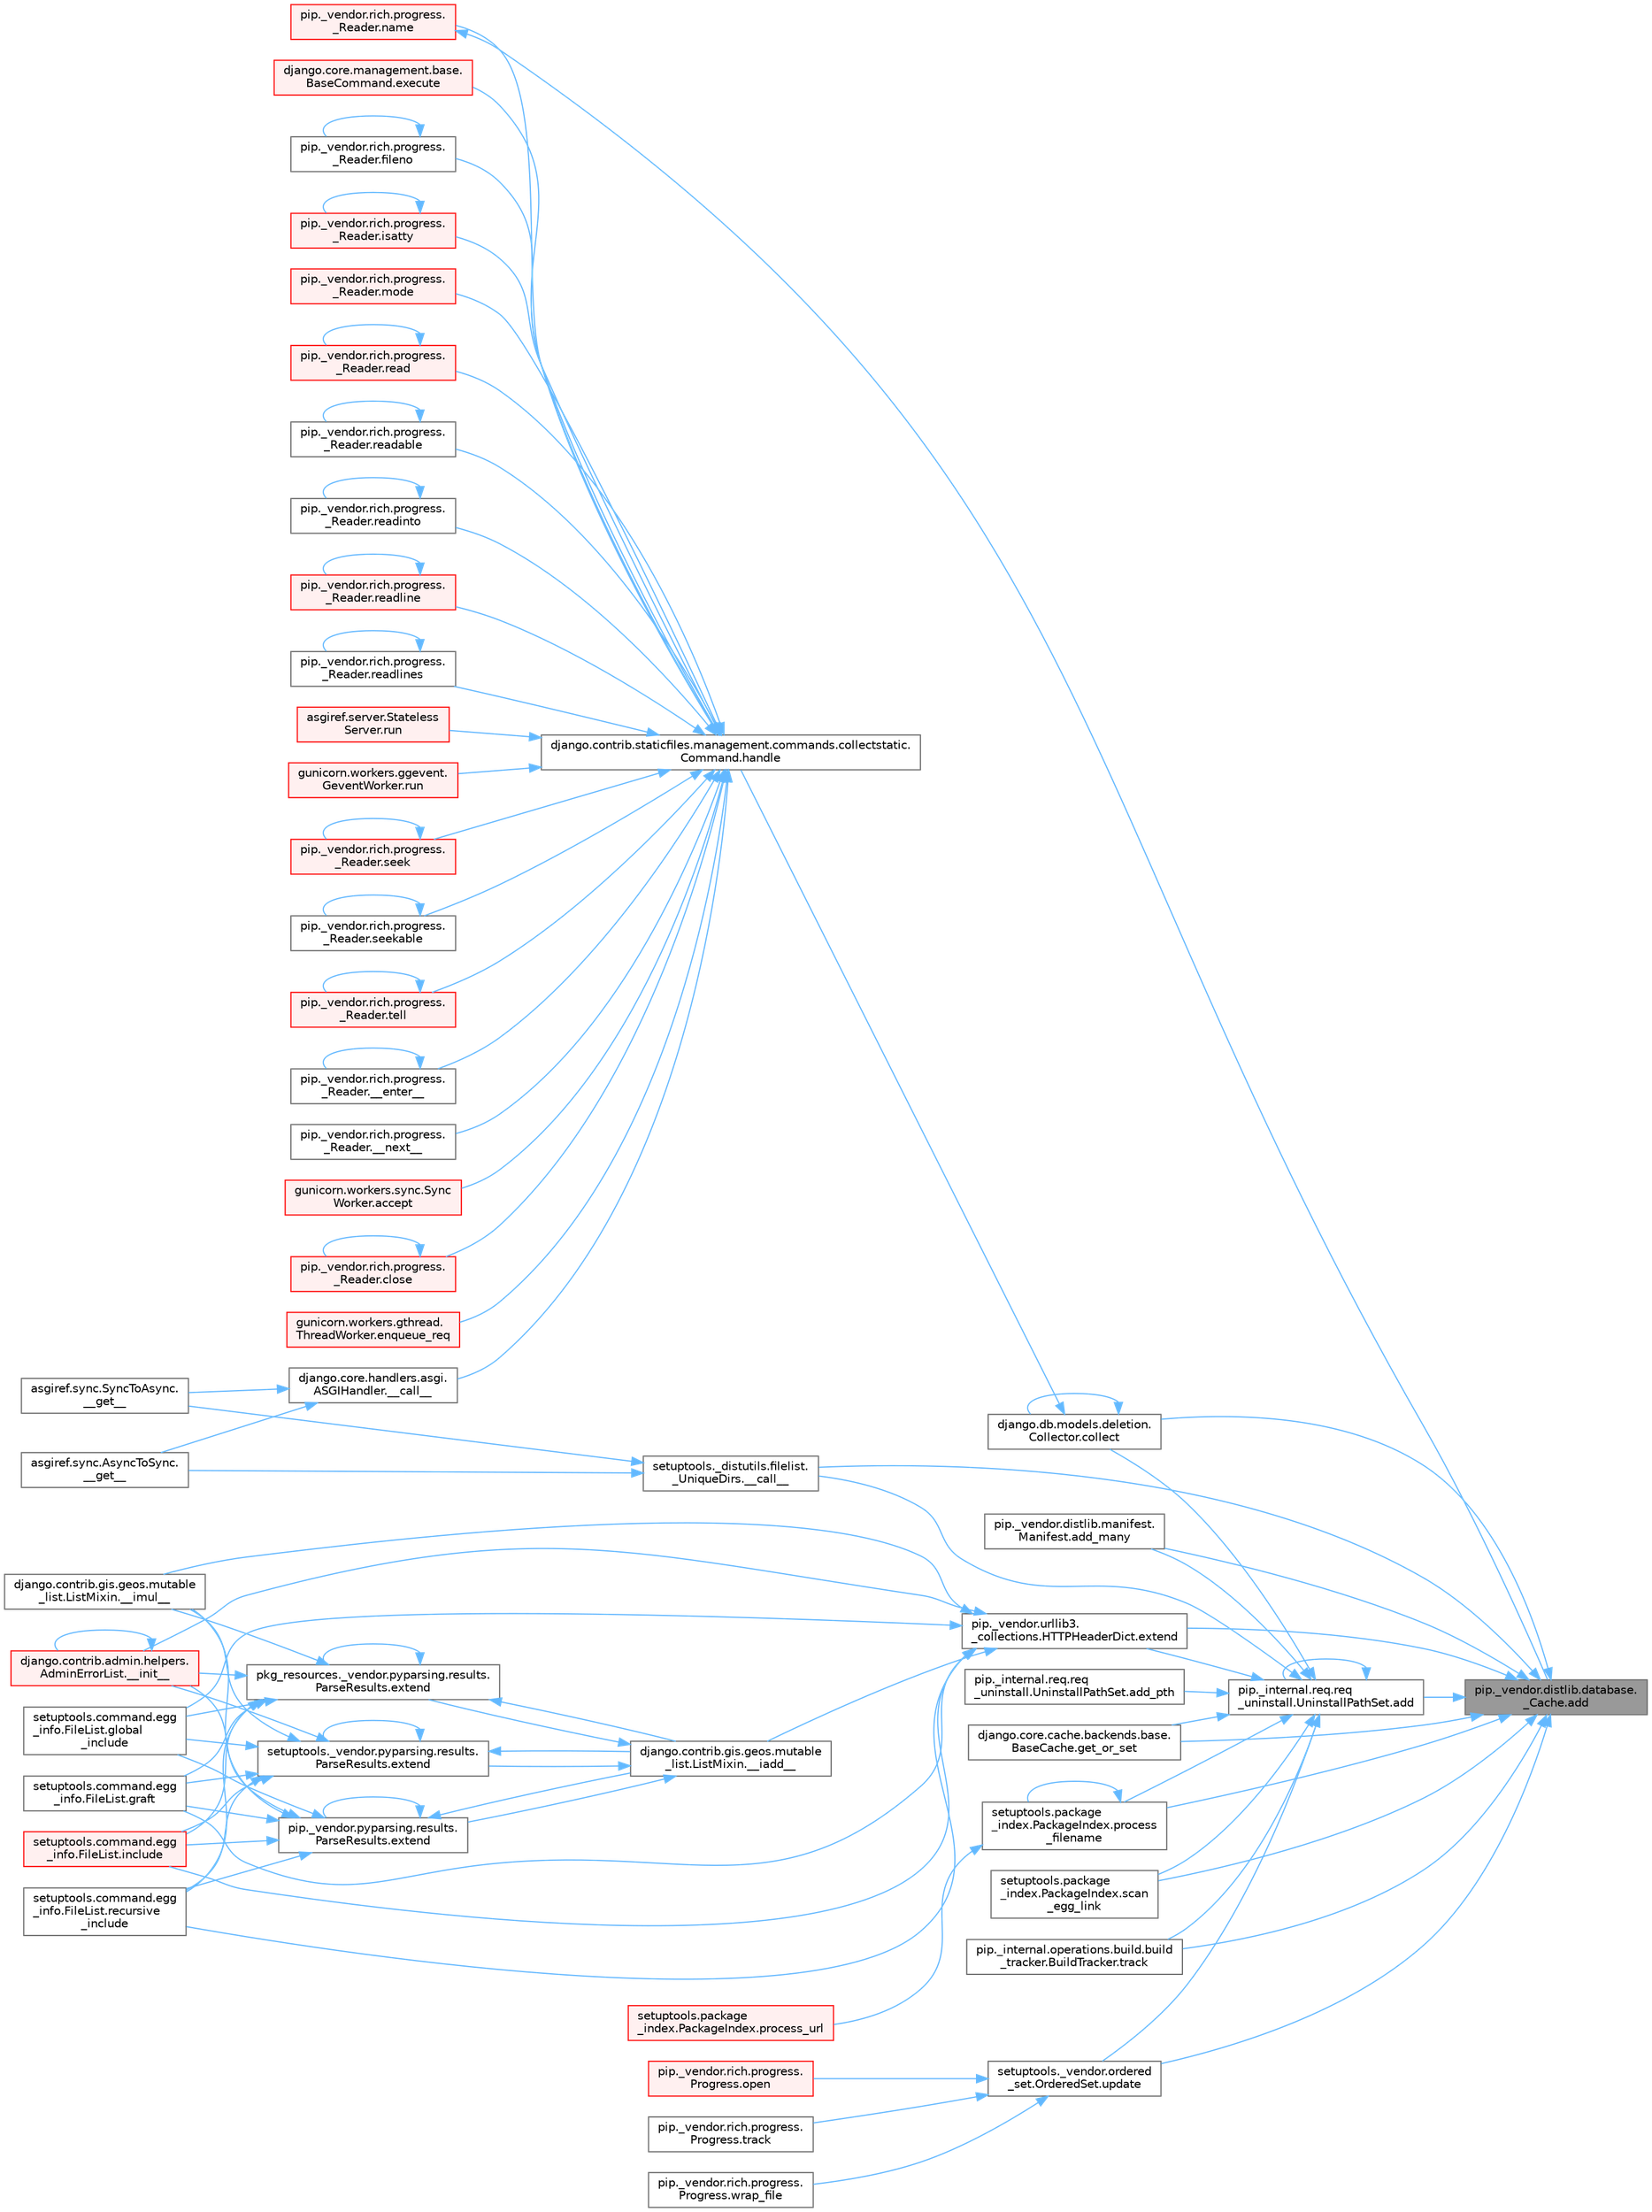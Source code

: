 digraph "pip._vendor.distlib.database._Cache.add"
{
 // LATEX_PDF_SIZE
  bgcolor="transparent";
  edge [fontname=Helvetica,fontsize=10,labelfontname=Helvetica,labelfontsize=10];
  node [fontname=Helvetica,fontsize=10,shape=box,height=0.2,width=0.4];
  rankdir="RL";
  Node1 [id="Node000001",label="pip._vendor.distlib.database.\l_Cache.add",height=0.2,width=0.4,color="gray40", fillcolor="grey60", style="filled", fontcolor="black",tooltip=" "];
  Node1 -> Node2 [id="edge1_Node000001_Node000002",dir="back",color="steelblue1",style="solid",tooltip=" "];
  Node2 [id="Node000002",label="setuptools._distutils.filelist.\l_UniqueDirs.__call__",height=0.2,width=0.4,color="grey40", fillcolor="white", style="filled",URL="$classsetuptools_1_1__distutils_1_1filelist_1_1___unique_dirs.html#ae93f93be227a359a5acb33f43588be38",tooltip=" "];
  Node2 -> Node3 [id="edge2_Node000002_Node000003",dir="back",color="steelblue1",style="solid",tooltip=" "];
  Node3 [id="Node000003",label="asgiref.sync.AsyncToSync.\l__get__",height=0.2,width=0.4,color="grey40", fillcolor="white", style="filled",URL="$classasgiref_1_1sync_1_1_async_to_sync.html#a23e9ef7a73da98dad9e3f4e65846969b",tooltip=" "];
  Node2 -> Node4 [id="edge3_Node000002_Node000004",dir="back",color="steelblue1",style="solid",tooltip=" "];
  Node4 [id="Node000004",label="asgiref.sync.SyncToAsync.\l__get__",height=0.2,width=0.4,color="grey40", fillcolor="white", style="filled",URL="$classasgiref_1_1sync_1_1_sync_to_async.html#aebdfbe3f01079a529fd2f39810597381",tooltip=" "];
  Node1 -> Node5 [id="edge4_Node000001_Node000005",dir="back",color="steelblue1",style="solid",tooltip=" "];
  Node5 [id="Node000005",label="pip._internal.req.req\l_uninstall.UninstallPathSet.add",height=0.2,width=0.4,color="grey40", fillcolor="white", style="filled",URL="$classpip_1_1__internal_1_1req_1_1req__uninstall_1_1_uninstall_path_set.html#ad34a919f45b9c89e6b0d59ec0d24ba4c",tooltip=" "];
  Node5 -> Node2 [id="edge5_Node000005_Node000002",dir="back",color="steelblue1",style="solid",tooltip=" "];
  Node5 -> Node5 [id="edge6_Node000005_Node000005",dir="back",color="steelblue1",style="solid",tooltip=" "];
  Node5 -> Node6 [id="edge7_Node000005_Node000006",dir="back",color="steelblue1",style="solid",tooltip=" "];
  Node6 [id="Node000006",label="pip._vendor.distlib.manifest.\lManifest.add_many",height=0.2,width=0.4,color="grey40", fillcolor="white", style="filled",URL="$classpip_1_1__vendor_1_1distlib_1_1manifest_1_1_manifest.html#aedd3a1430fdbbc656b0c203b798ad944",tooltip=" "];
  Node5 -> Node7 [id="edge8_Node000005_Node000007",dir="back",color="steelblue1",style="solid",tooltip=" "];
  Node7 [id="Node000007",label="pip._internal.req.req\l_uninstall.UninstallPathSet.add_pth",height=0.2,width=0.4,color="grey40", fillcolor="white", style="filled",URL="$classpip_1_1__internal_1_1req_1_1req__uninstall_1_1_uninstall_path_set.html#acb8c02978237383b83ebcb96f5892418",tooltip=" "];
  Node5 -> Node8 [id="edge9_Node000005_Node000008",dir="back",color="steelblue1",style="solid",tooltip=" "];
  Node8 [id="Node000008",label="django.db.models.deletion.\lCollector.collect",height=0.2,width=0.4,color="grey40", fillcolor="white", style="filled",URL="$classdjango_1_1db_1_1models_1_1deletion_1_1_collector.html#ae6d2a061dcb129755a51ced6ab45edad",tooltip=" "];
  Node8 -> Node8 [id="edge10_Node000008_Node000008",dir="back",color="steelblue1",style="solid",tooltip=" "];
  Node8 -> Node9 [id="edge11_Node000008_Node000009",dir="back",color="steelblue1",style="solid",tooltip=" "];
  Node9 [id="Node000009",label="django.contrib.staticfiles.management.commands.collectstatic.\lCommand.handle",height=0.2,width=0.4,color="grey40", fillcolor="white", style="filled",URL="$classdjango_1_1contrib_1_1staticfiles_1_1management_1_1commands_1_1collectstatic_1_1_command.html#a77042fe151f5e5c26990bdd187c9f21e",tooltip=" "];
  Node9 -> Node10 [id="edge12_Node000009_Node000010",dir="back",color="steelblue1",style="solid",tooltip=" "];
  Node10 [id="Node000010",label="django.core.handlers.asgi.\lASGIHandler.__call__",height=0.2,width=0.4,color="grey40", fillcolor="white", style="filled",URL="$classdjango_1_1core_1_1handlers_1_1asgi_1_1_a_s_g_i_handler.html#a22b4781bb9089ff078a3e64dd2f48dce",tooltip=" "];
  Node10 -> Node3 [id="edge13_Node000010_Node000003",dir="back",color="steelblue1",style="solid",tooltip=" "];
  Node10 -> Node4 [id="edge14_Node000010_Node000004",dir="back",color="steelblue1",style="solid",tooltip=" "];
  Node9 -> Node11 [id="edge15_Node000009_Node000011",dir="back",color="steelblue1",style="solid",tooltip=" "];
  Node11 [id="Node000011",label="pip._vendor.rich.progress.\l_Reader.__enter__",height=0.2,width=0.4,color="grey40", fillcolor="white", style="filled",URL="$classpip_1_1__vendor_1_1rich_1_1progress_1_1___reader.html#a9c3bb756d7d5d66aa484c6d25fef6d8a",tooltip=" "];
  Node11 -> Node11 [id="edge16_Node000011_Node000011",dir="back",color="steelblue1",style="solid",tooltip=" "];
  Node9 -> Node12 [id="edge17_Node000009_Node000012",dir="back",color="steelblue1",style="solid",tooltip=" "];
  Node12 [id="Node000012",label="pip._vendor.rich.progress.\l_Reader.__next__",height=0.2,width=0.4,color="grey40", fillcolor="white", style="filled",URL="$classpip_1_1__vendor_1_1rich_1_1progress_1_1___reader.html#a9434dfa9ada5623d6fb72996bf354ffe",tooltip=" "];
  Node9 -> Node13 [id="edge18_Node000009_Node000013",dir="back",color="steelblue1",style="solid",tooltip=" "];
  Node13 [id="Node000013",label="gunicorn.workers.sync.Sync\lWorker.accept",height=0.2,width=0.4,color="red", fillcolor="#FFF0F0", style="filled",URL="$classgunicorn_1_1workers_1_1sync_1_1_sync_worker.html#a9b2f1e8d68bbd5233578ace2685952b3",tooltip=" "];
  Node9 -> Node17 [id="edge19_Node000009_Node000017",dir="back",color="steelblue1",style="solid",tooltip=" "];
  Node17 [id="Node000017",label="pip._vendor.rich.progress.\l_Reader.close",height=0.2,width=0.4,color="red", fillcolor="#FFF0F0", style="filled",URL="$classpip_1_1__vendor_1_1rich_1_1progress_1_1___reader.html#a6c0b1964d885972a97a12a9ac01d23e8",tooltip=" "];
  Node17 -> Node17 [id="edge20_Node000017_Node000017",dir="back",color="steelblue1",style="solid",tooltip=" "];
  Node9 -> Node976 [id="edge21_Node000009_Node000976",dir="back",color="steelblue1",style="solid",tooltip=" "];
  Node976 [id="Node000976",label="gunicorn.workers.gthread.\lThreadWorker.enqueue_req",height=0.2,width=0.4,color="red", fillcolor="#FFF0F0", style="filled",URL="$classgunicorn_1_1workers_1_1gthread_1_1_thread_worker.html#a8d2981740d79747639e152d9e9632964",tooltip=" "];
  Node9 -> Node973 [id="edge22_Node000009_Node000973",dir="back",color="steelblue1",style="solid",tooltip=" "];
  Node973 [id="Node000973",label="django.core.management.base.\lBaseCommand.execute",height=0.2,width=0.4,color="red", fillcolor="#FFF0F0", style="filled",URL="$classdjango_1_1core_1_1management_1_1base_1_1_base_command.html#a5621c1fb51be6a2deff6777d90c25ee0",tooltip=" "];
  Node9 -> Node979 [id="edge23_Node000009_Node000979",dir="back",color="steelblue1",style="solid",tooltip=" "];
  Node979 [id="Node000979",label="pip._vendor.rich.progress.\l_Reader.fileno",height=0.2,width=0.4,color="grey40", fillcolor="white", style="filled",URL="$classpip_1_1__vendor_1_1rich_1_1progress_1_1___reader.html#a5fae85546bcfb15e2144c108bb31b59c",tooltip=" "];
  Node979 -> Node979 [id="edge24_Node000979_Node000979",dir="back",color="steelblue1",style="solid",tooltip=" "];
  Node9 -> Node980 [id="edge25_Node000009_Node000980",dir="back",color="steelblue1",style="solid",tooltip=" "];
  Node980 [id="Node000980",label="pip._vendor.rich.progress.\l_Reader.isatty",height=0.2,width=0.4,color="red", fillcolor="#FFF0F0", style="filled",URL="$classpip_1_1__vendor_1_1rich_1_1progress_1_1___reader.html#a25008b04de43b80685677bd476ebb238",tooltip=" "];
  Node980 -> Node980 [id="edge26_Node000980_Node000980",dir="back",color="steelblue1",style="solid",tooltip=" "];
  Node9 -> Node983 [id="edge27_Node000009_Node000983",dir="back",color="steelblue1",style="solid",tooltip=" "];
  Node983 [id="Node000983",label="pip._vendor.rich.progress.\l_Reader.mode",height=0.2,width=0.4,color="red", fillcolor="#FFF0F0", style="filled",URL="$classpip_1_1__vendor_1_1rich_1_1progress_1_1___reader.html#a744eab5dc9ede10fd26932ecf9ccbddc",tooltip=" "];
  Node9 -> Node990 [id="edge28_Node000009_Node000990",dir="back",color="steelblue1",style="solid",tooltip=" "];
  Node990 [id="Node000990",label="pip._vendor.rich.progress.\l_Reader.name",height=0.2,width=0.4,color="red", fillcolor="#FFF0F0", style="filled",URL="$classpip_1_1__vendor_1_1rich_1_1progress_1_1___reader.html#a545f897ce86cf3e798598cb200357c13",tooltip=" "];
  Node990 -> Node1 [id="edge29_Node000990_Node000001",dir="back",color="steelblue1",style="solid",tooltip=" "];
  Node9 -> Node1106 [id="edge30_Node000009_Node001106",dir="back",color="steelblue1",style="solid",tooltip=" "];
  Node1106 [id="Node001106",label="pip._vendor.rich.progress.\l_Reader.read",height=0.2,width=0.4,color="red", fillcolor="#FFF0F0", style="filled",URL="$classpip_1_1__vendor_1_1rich_1_1progress_1_1___reader.html#abc9a19c1ccc4057e665996a500814420",tooltip=" "];
  Node1106 -> Node1106 [id="edge31_Node001106_Node001106",dir="back",color="steelblue1",style="solid",tooltip=" "];
  Node9 -> Node1112 [id="edge32_Node000009_Node001112",dir="back",color="steelblue1",style="solid",tooltip=" "];
  Node1112 [id="Node001112",label="pip._vendor.rich.progress.\l_Reader.readable",height=0.2,width=0.4,color="grey40", fillcolor="white", style="filled",URL="$classpip_1_1__vendor_1_1rich_1_1progress_1_1___reader.html#a597c6d895bd8070977827445f65524ea",tooltip=" "];
  Node1112 -> Node1112 [id="edge33_Node001112_Node001112",dir="back",color="steelblue1",style="solid",tooltip=" "];
  Node9 -> Node1113 [id="edge34_Node000009_Node001113",dir="back",color="steelblue1",style="solid",tooltip=" "];
  Node1113 [id="Node001113",label="pip._vendor.rich.progress.\l_Reader.readinto",height=0.2,width=0.4,color="grey40", fillcolor="white", style="filled",URL="$classpip_1_1__vendor_1_1rich_1_1progress_1_1___reader.html#a10a6b416f687bc74dfd4a16e210733fd",tooltip=" "];
  Node1113 -> Node1113 [id="edge35_Node001113_Node001113",dir="back",color="steelblue1",style="solid",tooltip=" "];
  Node9 -> Node1114 [id="edge36_Node000009_Node001114",dir="back",color="steelblue1",style="solid",tooltip=" "];
  Node1114 [id="Node001114",label="pip._vendor.rich.progress.\l_Reader.readline",height=0.2,width=0.4,color="red", fillcolor="#FFF0F0", style="filled",URL="$classpip_1_1__vendor_1_1rich_1_1progress_1_1___reader.html#ae214b8896d240d33ed0d1e03b8134107",tooltip=" "];
  Node1114 -> Node1114 [id="edge37_Node001114_Node001114",dir="back",color="steelblue1",style="solid",tooltip=" "];
  Node9 -> Node1118 [id="edge38_Node000009_Node001118",dir="back",color="steelblue1",style="solid",tooltip=" "];
  Node1118 [id="Node001118",label="pip._vendor.rich.progress.\l_Reader.readlines",height=0.2,width=0.4,color="grey40", fillcolor="white", style="filled",URL="$classpip_1_1__vendor_1_1rich_1_1progress_1_1___reader.html#a36448a9abb78b99bc05fa66433015f3a",tooltip=" "];
  Node1118 -> Node1118 [id="edge39_Node001118_Node001118",dir="back",color="steelblue1",style="solid",tooltip=" "];
  Node9 -> Node1119 [id="edge40_Node000009_Node001119",dir="back",color="steelblue1",style="solid",tooltip=" "];
  Node1119 [id="Node001119",label="asgiref.server.Stateless\lServer.run",height=0.2,width=0.4,color="red", fillcolor="#FFF0F0", style="filled",URL="$classasgiref_1_1server_1_1_stateless_server.html#a60ad300a082526eea5c1b2df64c4e793",tooltip="Mainloop and handling."];
  Node9 -> Node310 [id="edge41_Node000009_Node000310",dir="back",color="steelblue1",style="solid",tooltip=" "];
  Node310 [id="Node000310",label="gunicorn.workers.ggevent.\lGeventWorker.run",height=0.2,width=0.4,color="red", fillcolor="#FFF0F0", style="filled",URL="$classgunicorn_1_1workers_1_1ggevent_1_1_gevent_worker.html#a0d8ffe6d6db44cfe8310ccf5643506ee",tooltip=" "];
  Node9 -> Node1120 [id="edge42_Node000009_Node001120",dir="back",color="steelblue1",style="solid",tooltip=" "];
  Node1120 [id="Node001120",label="pip._vendor.rich.progress.\l_Reader.seek",height=0.2,width=0.4,color="red", fillcolor="#FFF0F0", style="filled",URL="$classpip_1_1__vendor_1_1rich_1_1progress_1_1___reader.html#a8577bcef22b050ec6d7b7cb2ce1b9053",tooltip=" "];
  Node1120 -> Node1120 [id="edge43_Node001120_Node001120",dir="back",color="steelblue1",style="solid",tooltip=" "];
  Node9 -> Node1619 [id="edge44_Node000009_Node001619",dir="back",color="steelblue1",style="solid",tooltip=" "];
  Node1619 [id="Node001619",label="pip._vendor.rich.progress.\l_Reader.seekable",height=0.2,width=0.4,color="grey40", fillcolor="white", style="filled",URL="$classpip_1_1__vendor_1_1rich_1_1progress_1_1___reader.html#a3de43f328570e813a05b1dcc07813f5b",tooltip=" "];
  Node1619 -> Node1619 [id="edge45_Node001619_Node001619",dir="back",color="steelblue1",style="solid",tooltip=" "];
  Node9 -> Node1620 [id="edge46_Node000009_Node001620",dir="back",color="steelblue1",style="solid",tooltip=" "];
  Node1620 [id="Node001620",label="pip._vendor.rich.progress.\l_Reader.tell",height=0.2,width=0.4,color="red", fillcolor="#FFF0F0", style="filled",URL="$classpip_1_1__vendor_1_1rich_1_1progress_1_1___reader.html#a4ec4039f47700772d40242efb68da47e",tooltip=" "];
  Node1620 -> Node1620 [id="edge47_Node001620_Node001620",dir="back",color="steelblue1",style="solid",tooltip=" "];
  Node5 -> Node268 [id="edge48_Node000005_Node000268",dir="back",color="steelblue1",style="solid",tooltip=" "];
  Node268 [id="Node000268",label="pip._vendor.urllib3.\l_collections.HTTPHeaderDict.extend",height=0.2,width=0.4,color="grey40", fillcolor="white", style="filled",URL="$classpip_1_1__vendor_1_1urllib3_1_1__collections_1_1_h_t_t_p_header_dict.html#a2e1d7729c6ade1c90e37914063295d1f",tooltip=" "];
  Node268 -> Node269 [id="edge49_Node000268_Node000269",dir="back",color="steelblue1",style="solid",tooltip=" "];
  Node269 [id="Node000269",label="django.contrib.gis.geos.mutable\l_list.ListMixin.__iadd__",height=0.2,width=0.4,color="grey40", fillcolor="white", style="filled",URL="$classdjango_1_1contrib_1_1gis_1_1geos_1_1mutable__list_1_1_list_mixin.html#a892ce7a768206faf1d6150c2d2faf64f",tooltip=" "];
  Node269 -> Node270 [id="edge50_Node000269_Node000270",dir="back",color="steelblue1",style="solid",tooltip=" "];
  Node270 [id="Node000270",label="pip._vendor.pyparsing.results.\lParseResults.extend",height=0.2,width=0.4,color="grey40", fillcolor="white", style="filled",URL="$classpip_1_1__vendor_1_1pyparsing_1_1results_1_1_parse_results.html#a3a8a69368a4bca23dd54b356a2a06946",tooltip=" "];
  Node270 -> Node269 [id="edge51_Node000270_Node000269",dir="back",color="steelblue1",style="solid",tooltip=" "];
  Node270 -> Node271 [id="edge52_Node000270_Node000271",dir="back",color="steelblue1",style="solid",tooltip=" "];
  Node271 [id="Node000271",label="django.contrib.gis.geos.mutable\l_list.ListMixin.__imul__",height=0.2,width=0.4,color="grey40", fillcolor="white", style="filled",URL="$classdjango_1_1contrib_1_1gis_1_1geos_1_1mutable__list_1_1_list_mixin.html#aa1f26122b3cd1330a9489e8efd2b7ecf",tooltip=" "];
  Node270 -> Node272 [id="edge53_Node000270_Node000272",dir="back",color="steelblue1",style="solid",tooltip=" "];
  Node272 [id="Node000272",label="django.contrib.admin.helpers.\lAdminErrorList.__init__",height=0.2,width=0.4,color="red", fillcolor="#FFF0F0", style="filled",URL="$classdjango_1_1contrib_1_1admin_1_1helpers_1_1_admin_error_list.html#a5878563f6cf5f204f1ad08384fe02b52",tooltip=" "];
  Node272 -> Node272 [id="edge54_Node000272_Node000272",dir="back",color="steelblue1",style="solid",tooltip=" "];
  Node270 -> Node270 [id="edge55_Node000270_Node000270",dir="back",color="steelblue1",style="solid",tooltip=" "];
  Node270 -> Node273 [id="edge56_Node000270_Node000273",dir="back",color="steelblue1",style="solid",tooltip=" "];
  Node273 [id="Node000273",label="setuptools.command.egg\l_info.FileList.global\l_include",height=0.2,width=0.4,color="grey40", fillcolor="white", style="filled",URL="$classsetuptools_1_1command_1_1egg__info_1_1_file_list.html#aadac1c6cd8f0f3ca32ae942964571e54",tooltip=" "];
  Node270 -> Node274 [id="edge57_Node000270_Node000274",dir="back",color="steelblue1",style="solid",tooltip=" "];
  Node274 [id="Node000274",label="setuptools.command.egg\l_info.FileList.graft",height=0.2,width=0.4,color="grey40", fillcolor="white", style="filled",URL="$classsetuptools_1_1command_1_1egg__info_1_1_file_list.html#a9c1fb7dd83a4e7a24412a3a265fbc102",tooltip=" "];
  Node270 -> Node275 [id="edge58_Node000270_Node000275",dir="back",color="steelblue1",style="solid",tooltip=" "];
  Node275 [id="Node000275",label="setuptools.command.egg\l_info.FileList.include",height=0.2,width=0.4,color="red", fillcolor="#FFF0F0", style="filled",URL="$classsetuptools_1_1command_1_1egg__info_1_1_file_list.html#a607fa79fcff4595945fdfb1f266eb132",tooltip=" "];
  Node270 -> Node764 [id="edge59_Node000270_Node000764",dir="back",color="steelblue1",style="solid",tooltip=" "];
  Node764 [id="Node000764",label="setuptools.command.egg\l_info.FileList.recursive\l_include",height=0.2,width=0.4,color="grey40", fillcolor="white", style="filled",URL="$classsetuptools_1_1command_1_1egg__info_1_1_file_list.html#af4da1ce86e34e016e9eabd4713cc186a",tooltip=" "];
  Node269 -> Node763 [id="edge60_Node000269_Node000763",dir="back",color="steelblue1",style="solid",tooltip=" "];
  Node763 [id="Node000763",label="pkg_resources._vendor.pyparsing.results.\lParseResults.extend",height=0.2,width=0.4,color="grey40", fillcolor="white", style="filled",URL="$classpkg__resources_1_1__vendor_1_1pyparsing_1_1results_1_1_parse_results.html#a72e8060e72d308428923c84a049d11b1",tooltip=" "];
  Node763 -> Node269 [id="edge61_Node000763_Node000269",dir="back",color="steelblue1",style="solid",tooltip=" "];
  Node763 -> Node271 [id="edge62_Node000763_Node000271",dir="back",color="steelblue1",style="solid",tooltip=" "];
  Node763 -> Node272 [id="edge63_Node000763_Node000272",dir="back",color="steelblue1",style="solid",tooltip=" "];
  Node763 -> Node763 [id="edge64_Node000763_Node000763",dir="back",color="steelblue1",style="solid",tooltip=" "];
  Node763 -> Node273 [id="edge65_Node000763_Node000273",dir="back",color="steelblue1",style="solid",tooltip=" "];
  Node763 -> Node274 [id="edge66_Node000763_Node000274",dir="back",color="steelblue1",style="solid",tooltip=" "];
  Node763 -> Node275 [id="edge67_Node000763_Node000275",dir="back",color="steelblue1",style="solid",tooltip=" "];
  Node763 -> Node764 [id="edge68_Node000763_Node000764",dir="back",color="steelblue1",style="solid",tooltip=" "];
  Node269 -> Node765 [id="edge69_Node000269_Node000765",dir="back",color="steelblue1",style="solid",tooltip=" "];
  Node765 [id="Node000765",label="setuptools._vendor.pyparsing.results.\lParseResults.extend",height=0.2,width=0.4,color="grey40", fillcolor="white", style="filled",URL="$classsetuptools_1_1__vendor_1_1pyparsing_1_1results_1_1_parse_results.html#aa11ff3f0723c175143645b9325417229",tooltip=" "];
  Node765 -> Node269 [id="edge70_Node000765_Node000269",dir="back",color="steelblue1",style="solid",tooltip=" "];
  Node765 -> Node271 [id="edge71_Node000765_Node000271",dir="back",color="steelblue1",style="solid",tooltip=" "];
  Node765 -> Node272 [id="edge72_Node000765_Node000272",dir="back",color="steelblue1",style="solid",tooltip=" "];
  Node765 -> Node765 [id="edge73_Node000765_Node000765",dir="back",color="steelblue1",style="solid",tooltip=" "];
  Node765 -> Node273 [id="edge74_Node000765_Node000273",dir="back",color="steelblue1",style="solid",tooltip=" "];
  Node765 -> Node274 [id="edge75_Node000765_Node000274",dir="back",color="steelblue1",style="solid",tooltip=" "];
  Node765 -> Node275 [id="edge76_Node000765_Node000275",dir="back",color="steelblue1",style="solid",tooltip=" "];
  Node765 -> Node764 [id="edge77_Node000765_Node000764",dir="back",color="steelblue1",style="solid",tooltip=" "];
  Node268 -> Node271 [id="edge78_Node000268_Node000271",dir="back",color="steelblue1",style="solid",tooltip=" "];
  Node268 -> Node272 [id="edge79_Node000268_Node000272",dir="back",color="steelblue1",style="solid",tooltip=" "];
  Node268 -> Node273 [id="edge80_Node000268_Node000273",dir="back",color="steelblue1",style="solid",tooltip=" "];
  Node268 -> Node274 [id="edge81_Node000268_Node000274",dir="back",color="steelblue1",style="solid",tooltip=" "];
  Node268 -> Node275 [id="edge82_Node000268_Node000275",dir="back",color="steelblue1",style="solid",tooltip=" "];
  Node268 -> Node764 [id="edge83_Node000268_Node000764",dir="back",color="steelblue1",style="solid",tooltip=" "];
  Node5 -> Node748 [id="edge84_Node000005_Node000748",dir="back",color="steelblue1",style="solid",tooltip=" "];
  Node748 [id="Node000748",label="django.core.cache.backends.base.\lBaseCache.get_or_set",height=0.2,width=0.4,color="grey40", fillcolor="white", style="filled",URL="$classdjango_1_1core_1_1cache_1_1backends_1_1base_1_1_base_cache.html#ac478d532b4c2b74987f49ff8291e5343",tooltip=" "];
  Node5 -> Node749 [id="edge85_Node000005_Node000749",dir="back",color="steelblue1",style="solid",tooltip=" "];
  Node749 [id="Node000749",label="setuptools.package\l_index.PackageIndex.process\l_filename",height=0.2,width=0.4,color="grey40", fillcolor="white", style="filled",URL="$classsetuptools_1_1package__index_1_1_package_index.html#ab04da07ff3d457892f53ca1e671514cc",tooltip=" "];
  Node749 -> Node749 [id="edge86_Node000749_Node000749",dir="back",color="steelblue1",style="solid",tooltip=" "];
  Node749 -> Node750 [id="edge87_Node000749_Node000750",dir="back",color="steelblue1",style="solid",tooltip=" "];
  Node750 [id="Node000750",label="setuptools.package\l_index.PackageIndex.process_url",height=0.2,width=0.4,color="red", fillcolor="#FFF0F0", style="filled",URL="$classsetuptools_1_1package__index_1_1_package_index.html#a08ce2126b6551d9c0de60dba9179df3f",tooltip=" "];
  Node5 -> Node758 [id="edge88_Node000005_Node000758",dir="back",color="steelblue1",style="solid",tooltip=" "];
  Node758 [id="Node000758",label="setuptools.package\l_index.PackageIndex.scan\l_egg_link",height=0.2,width=0.4,color="grey40", fillcolor="white", style="filled",URL="$classsetuptools_1_1package__index_1_1_package_index.html#a96dd6026fe8fc64412e12229e6188bc6",tooltip=" "];
  Node5 -> Node759 [id="edge89_Node000005_Node000759",dir="back",color="steelblue1",style="solid",tooltip=" "];
  Node759 [id="Node000759",label="pip._internal.operations.build.build\l_tracker.BuildTracker.track",height=0.2,width=0.4,color="grey40", fillcolor="white", style="filled",URL="$classpip_1_1__internal_1_1operations_1_1build_1_1build__tracker_1_1_build_tracker.html#a394d42a69664a5949488bfdfa79a8a1d",tooltip=" "];
  Node5 -> Node760 [id="edge90_Node000005_Node000760",dir="back",color="steelblue1",style="solid",tooltip=" "];
  Node760 [id="Node000760",label="setuptools._vendor.ordered\l_set.OrderedSet.update",height=0.2,width=0.4,color="grey40", fillcolor="white", style="filled",URL="$classsetuptools_1_1__vendor_1_1ordered__set_1_1_ordered_set.html#ad65452f0c741c86dce23bcba0a55c04e",tooltip=" "];
  Node760 -> Node60 [id="edge91_Node000760_Node000060",dir="back",color="steelblue1",style="solid",tooltip=" "];
  Node60 [id="Node000060",label="pip._vendor.rich.progress.\lProgress.open",height=0.2,width=0.4,color="red", fillcolor="#FFF0F0", style="filled",URL="$classpip_1_1__vendor_1_1rich_1_1progress_1_1_progress.html#a204bface9fc63d04e72844b751bcd8e3",tooltip=" "];
  Node760 -> Node572 [id="edge92_Node000760_Node000572",dir="back",color="steelblue1",style="solid",tooltip=" "];
  Node572 [id="Node000572",label="pip._vendor.rich.progress.\lProgress.track",height=0.2,width=0.4,color="grey40", fillcolor="white", style="filled",URL="$classpip_1_1__vendor_1_1rich_1_1progress_1_1_progress.html#aee9ea5592b98f74ebb5acb76bc499601",tooltip=" "];
  Node760 -> Node573 [id="edge93_Node000760_Node000573",dir="back",color="steelblue1",style="solid",tooltip=" "];
  Node573 [id="Node000573",label="pip._vendor.rich.progress.\lProgress.wrap_file",height=0.2,width=0.4,color="grey40", fillcolor="white", style="filled",URL="$classpip_1_1__vendor_1_1rich_1_1progress_1_1_progress.html#a53efbf901b66a0000b6d3fd0c53250be",tooltip=" "];
  Node1 -> Node6 [id="edge94_Node000001_Node000006",dir="back",color="steelblue1",style="solid",tooltip=" "];
  Node1 -> Node8 [id="edge95_Node000001_Node000008",dir="back",color="steelblue1",style="solid",tooltip=" "];
  Node1 -> Node268 [id="edge96_Node000001_Node000268",dir="back",color="steelblue1",style="solid",tooltip=" "];
  Node1 -> Node748 [id="edge97_Node000001_Node000748",dir="back",color="steelblue1",style="solid",tooltip=" "];
  Node1 -> Node749 [id="edge98_Node000001_Node000749",dir="back",color="steelblue1",style="solid",tooltip=" "];
  Node1 -> Node758 [id="edge99_Node000001_Node000758",dir="back",color="steelblue1",style="solid",tooltip=" "];
  Node1 -> Node759 [id="edge100_Node000001_Node000759",dir="back",color="steelblue1",style="solid",tooltip=" "];
  Node1 -> Node760 [id="edge101_Node000001_Node000760",dir="back",color="steelblue1",style="solid",tooltip=" "];
}
